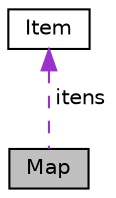 digraph "Map"
{
 // LATEX_PDF_SIZE
  edge [fontname="Helvetica",fontsize="10",labelfontname="Helvetica",labelfontsize="10"];
  node [fontname="Helvetica",fontsize="10",shape=record];
  Node1 [label="Map",height=0.2,width=0.4,color="black", fillcolor="grey75", style="filled", fontcolor="black",tooltip="Estrutura para armazenar um mapa de palavras e contagens."];
  Node2 -> Node1 [dir="back",color="darkorchid3",fontsize="10",style="dashed",label=" itens" ,fontname="Helvetica"];
  Node2 [label="Item",height=0.2,width=0.4,color="black", fillcolor="white", style="filled",URL="$structItem.html",tooltip="Estrutura para armazenar uma palavra e sua contagem de ocorrências."];
}
